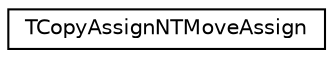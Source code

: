 digraph "Graphical Class Hierarchy"
{
  edge [fontname="Helvetica",fontsize="10",labelfontname="Helvetica",labelfontsize="10"];
  node [fontname="Helvetica",fontsize="10",shape=record];
  rankdir="LR";
  Node0 [label="TCopyAssignNTMoveAssign",height=0.2,width=0.4,color="black", fillcolor="white", style="filled",URL="$struct_t_copy_assign_n_t_move_assign.html"];
}
